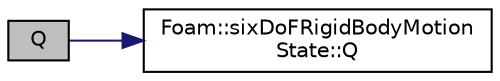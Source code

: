 digraph "Q"
{
  bgcolor="transparent";
  edge [fontname="Helvetica",fontsize="10",labelfontname="Helvetica",labelfontsize="10"];
  node [fontname="Helvetica",fontsize="10",shape=record];
  rankdir="LR";
  Node1 [label="Q",height=0.2,width=0.4,color="black", fillcolor="grey75", style="filled", fontcolor="black"];
  Node1 -> Node2 [color="midnightblue",fontsize="10",style="solid",fontname="Helvetica"];
  Node2 [label="Foam::sixDoFRigidBodyMotion\lState::Q",height=0.2,width=0.4,color="black",URL="$a02407.html#adbd03671c8f3b17c625f78614c926560",tooltip="Return access to the orientation. "];
}
